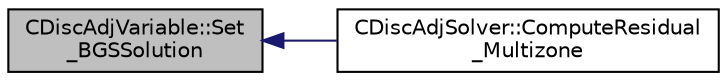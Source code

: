 digraph "CDiscAdjVariable::Set_BGSSolution"
{
  edge [fontname="Helvetica",fontsize="10",labelfontname="Helvetica",labelfontsize="10"];
  node [fontname="Helvetica",fontsize="10",shape=record];
  rankdir="LR";
  Node45 [label="CDiscAdjVariable::Set\l_BGSSolution",height=0.2,width=0.4,color="black", fillcolor="grey75", style="filled", fontcolor="black"];
  Node45 -> Node46 [dir="back",color="midnightblue",fontsize="10",style="solid",fontname="Helvetica"];
  Node46 [label="CDiscAdjSolver::ComputeResidual\l_Multizone",height=0.2,width=0.4,color="black", fillcolor="white", style="filled",URL="$class_c_disc_adj_solver.html#a0571227566a9d9d7c6c1e92cae9258cc",tooltip="Compute the multizone residual. "];
}
